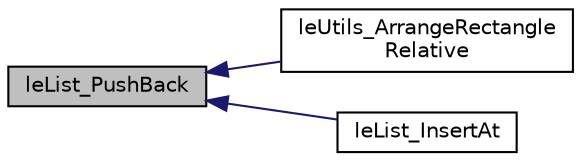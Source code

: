 digraph "leList_PushBack"
{
 // INTERACTIVE_SVG=YES
  edge [fontname="Helvetica",fontsize="10",labelfontname="Helvetica",labelfontsize="10"];
  node [fontname="Helvetica",fontsize="10",shape=record];
  rankdir="LR";
  Node35 [label="leList_PushBack",height=0.2,width=0.4,color="black", fillcolor="grey75", style="filled", fontcolor="black"];
  Node35 -> Node36 [dir="back",color="midnightblue",fontsize="10",style="solid",fontname="Helvetica"];
  Node36 [label="leUtils_ArrangeRectangle\lRelative",height=0.2,width=0.4,color="black", fillcolor="white", style="filled",URL="$legato__utils_8h.html#a78acf9fdd2b18d98a3b4b2c2fad1d2fa",tooltip="Calculates the position of a rectangle within the given bounds. "];
  Node35 -> Node37 [dir="back",color="midnightblue",fontsize="10",style="solid",fontname="Helvetica"];
  Node37 [label="leList_InsertAt",height=0.2,width=0.4,color="black", fillcolor="white", style="filled",URL="$legato__list_8h.html#ac27d0af9db9f051b3bda9f7d62c1b6f4",tooltip="Insert value at index. "];
}
